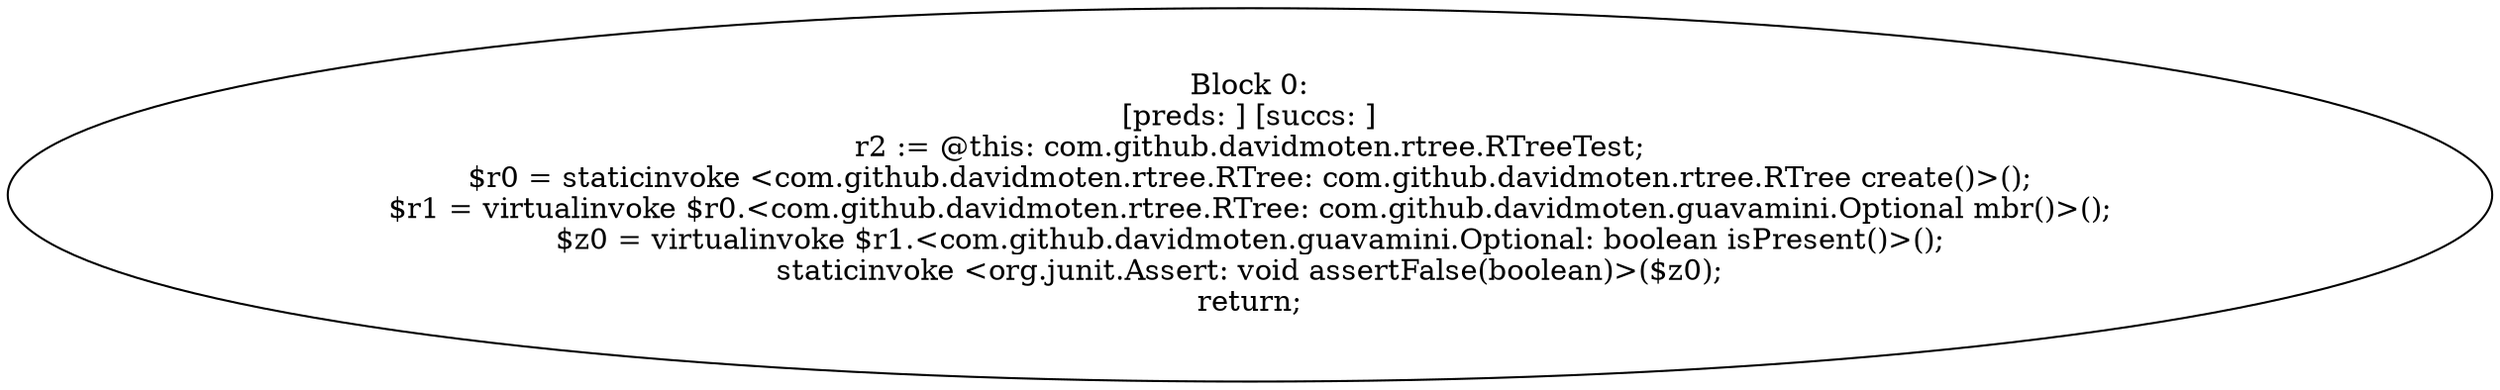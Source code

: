 digraph "unitGraph" {
    "Block 0:
[preds: ] [succs: ]
r2 := @this: com.github.davidmoten.rtree.RTreeTest;
$r0 = staticinvoke <com.github.davidmoten.rtree.RTree: com.github.davidmoten.rtree.RTree create()>();
$r1 = virtualinvoke $r0.<com.github.davidmoten.rtree.RTree: com.github.davidmoten.guavamini.Optional mbr()>();
$z0 = virtualinvoke $r1.<com.github.davidmoten.guavamini.Optional: boolean isPresent()>();
staticinvoke <org.junit.Assert: void assertFalse(boolean)>($z0);
return;
"
}
